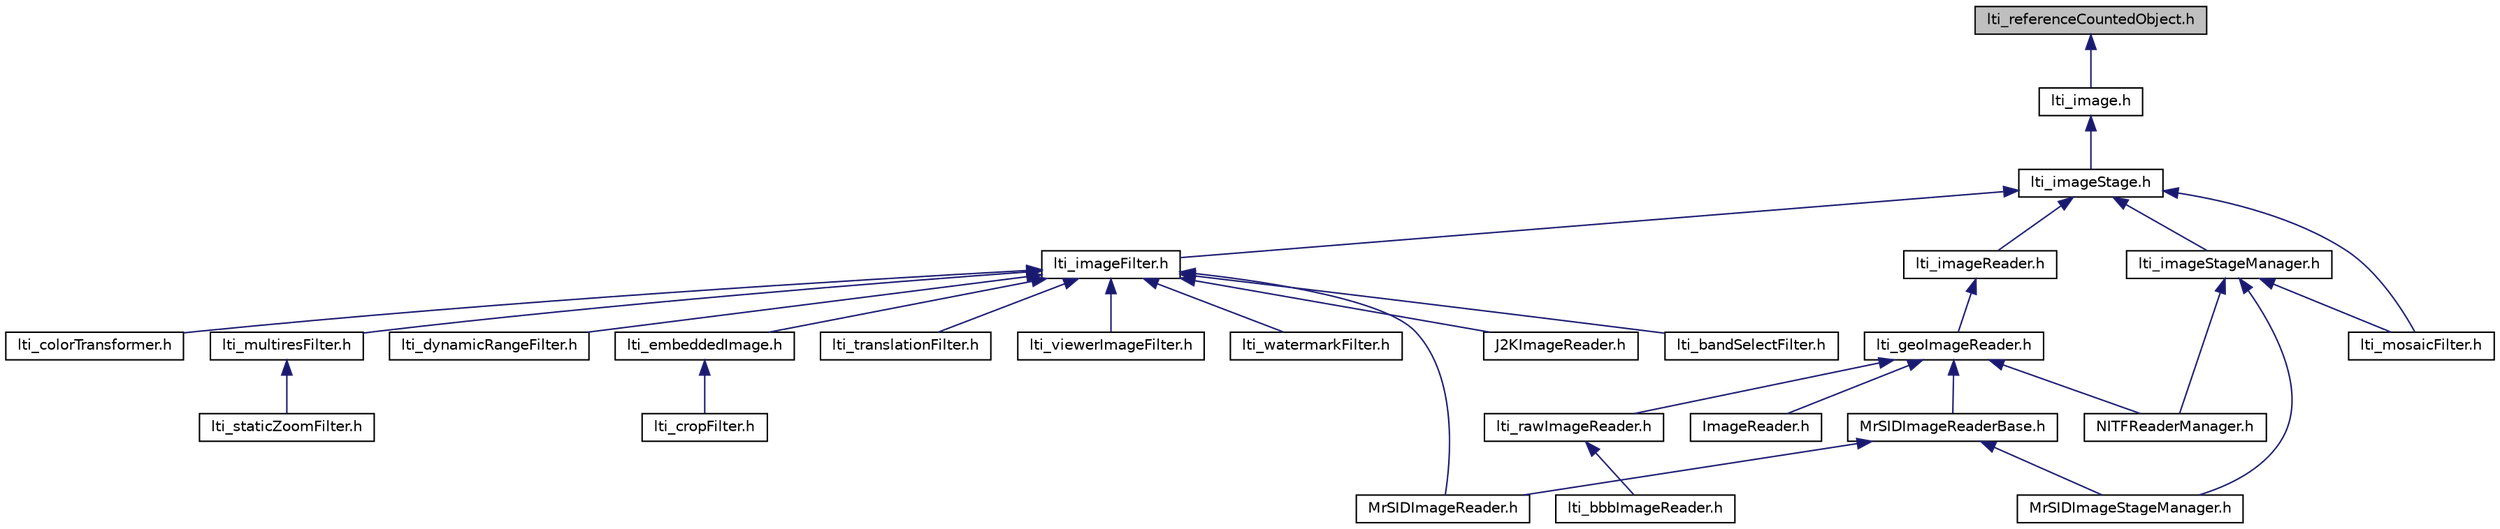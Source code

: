 digraph "lti_referenceCountedObject.h"
{
  bgcolor="transparent";
  edge [fontname="Helvetica",fontsize="10",labelfontname="Helvetica",labelfontsize="10"];
  node [fontname="Helvetica",fontsize="10",shape=record];
  Node1 [label="lti_referenceCountedObject.h",height=0.2,width=0.4,color="black", fillcolor="grey75", style="filled" fontcolor="black"];
  Node1 -> Node2 [dir="back",color="midnightblue",fontsize="10",style="solid",fontname="Helvetica"];
  Node2 [label="lti_image.h",height=0.2,width=0.4,color="black",URL="$a00178.html"];
  Node2 -> Node3 [dir="back",color="midnightblue",fontsize="10",style="solid",fontname="Helvetica"];
  Node3 [label="lti_imageStage.h",height=0.2,width=0.4,color="black",URL="$a00181.html"];
  Node3 -> Node4 [dir="back",color="midnightblue",fontsize="10",style="solid",fontname="Helvetica"];
  Node4 [label="lti_imageFilter.h",height=0.2,width=0.4,color="black",URL="$a00179.html"];
  Node4 -> Node5 [dir="back",color="midnightblue",fontsize="10",style="solid",fontname="Helvetica"];
  Node5 [label="J2KImageReader.h",height=0.2,width=0.4,color="black",URL="$a00137.html"];
  Node4 -> Node6 [dir="back",color="midnightblue",fontsize="10",style="solid",fontname="Helvetica"];
  Node6 [label="lti_bandSelectFilter.h",height=0.2,width=0.4,color="black",URL="$a00163.html"];
  Node4 -> Node7 [dir="back",color="midnightblue",fontsize="10",style="solid",fontname="Helvetica"];
  Node7 [label="lti_colorTransformer.h",height=0.2,width=0.4,color="black",URL="$a00166.html"];
  Node4 -> Node8 [dir="back",color="midnightblue",fontsize="10",style="solid",fontname="Helvetica"];
  Node8 [label="lti_embeddedImage.h",height=0.2,width=0.4,color="black",URL="$a00171.html"];
  Node8 -> Node9 [dir="back",color="midnightblue",fontsize="10",style="solid",fontname="Helvetica"];
  Node9 [label="lti_cropFilter.h",height=0.2,width=0.4,color="black",URL="$a00168.html"];
  Node4 -> Node10 [dir="back",color="midnightblue",fontsize="10",style="solid",fontname="Helvetica"];
  Node10 [label="lti_dynamicRangeFilter.h",height=0.2,width=0.4,color="black",URL="$a00170.html"];
  Node4 -> Node11 [dir="back",color="midnightblue",fontsize="10",style="solid",fontname="Helvetica"];
  Node11 [label="lti_multiresFilter.h",height=0.2,width=0.4,color="black",URL="$a00196.html"];
  Node11 -> Node12 [dir="back",color="midnightblue",fontsize="10",style="solid",fontname="Helvetica"];
  Node12 [label="lti_staticZoomFilter.h",height=0.2,width=0.4,color="black",URL="$a00207.html"];
  Node4 -> Node13 [dir="back",color="midnightblue",fontsize="10",style="solid",fontname="Helvetica"];
  Node13 [label="lti_translationFilter.h",height=0.2,width=0.4,color="black",URL="$a00208.html"];
  Node4 -> Node14 [dir="back",color="midnightblue",fontsize="10",style="solid",fontname="Helvetica"];
  Node14 [label="lti_viewerImageFilter.h",height=0.2,width=0.4,color="black",URL="$a00212.html"];
  Node4 -> Node15 [dir="back",color="midnightblue",fontsize="10",style="solid",fontname="Helvetica"];
  Node15 [label="lti_watermarkFilter.h",height=0.2,width=0.4,color="black",URL="$a00213.html"];
  Node4 -> Node16 [dir="back",color="midnightblue",fontsize="10",style="solid",fontname="Helvetica"];
  Node16 [label="MrSIDImageReader.h",height=0.2,width=0.4,color="black",URL="$a00219.html"];
  Node3 -> Node17 [dir="back",color="midnightblue",fontsize="10",style="solid",fontname="Helvetica"];
  Node17 [label="lti_imageReader.h",height=0.2,width=0.4,color="black",URL="$a00180.html"];
  Node17 -> Node18 [dir="back",color="midnightblue",fontsize="10",style="solid",fontname="Helvetica"];
  Node18 [label="lti_geoImageReader.h",height=0.2,width=0.4,color="black",URL="$a00175.html"];
  Node18 -> Node19 [dir="back",color="midnightblue",fontsize="10",style="solid",fontname="Helvetica"];
  Node19 [label="lti_rawImageReader.h",height=0.2,width=0.4,color="black",URL="$a00201.html"];
  Node19 -> Node20 [dir="back",color="midnightblue",fontsize="10",style="solid",fontname="Helvetica"];
  Node20 [label="lti_bbbImageReader.h",height=0.2,width=0.4,color="black",URL="$a00164.html"];
  Node18 -> Node21 [dir="back",color="midnightblue",fontsize="10",style="solid",fontname="Helvetica"];
  Node21 [label="MrSIDImageReaderBase.h",height=0.2,width=0.4,color="black",URL="$a00220.html"];
  Node21 -> Node16 [dir="back",color="midnightblue",fontsize="10",style="solid",fontname="Helvetica"];
  Node21 -> Node22 [dir="back",color="midnightblue",fontsize="10",style="solid",fontname="Helvetica"];
  Node22 [label="MrSIDImageStageManager.h",height=0.2,width=0.4,color="black",URL="$a00221.html"];
  Node18 -> Node23 [dir="back",color="midnightblue",fontsize="10",style="solid",fontname="Helvetica"];
  Node23 [label="NITFReaderManager.h",height=0.2,width=0.4,color="black",URL="$a00224.html"];
  Node18 -> Node24 [dir="back",color="midnightblue",fontsize="10",style="solid",fontname="Helvetica"];
  Node24 [label="ImageReader.h",height=0.2,width=0.4,color="black",URL="$a00133.html"];
  Node3 -> Node25 [dir="back",color="midnightblue",fontsize="10",style="solid",fontname="Helvetica"];
  Node25 [label="lti_imageStageManager.h",height=0.2,width=0.4,color="black",URL="$a00182.html"];
  Node25 -> Node26 [dir="back",color="midnightblue",fontsize="10",style="solid",fontname="Helvetica"];
  Node26 [label="lti_mosaicFilter.h",height=0.2,width=0.4,color="black",URL="$a00194.html"];
  Node25 -> Node22 [dir="back",color="midnightblue",fontsize="10",style="solid",fontname="Helvetica"];
  Node25 -> Node23 [dir="back",color="midnightblue",fontsize="10",style="solid",fontname="Helvetica"];
  Node3 -> Node26 [dir="back",color="midnightblue",fontsize="10",style="solid",fontname="Helvetica"];
}
